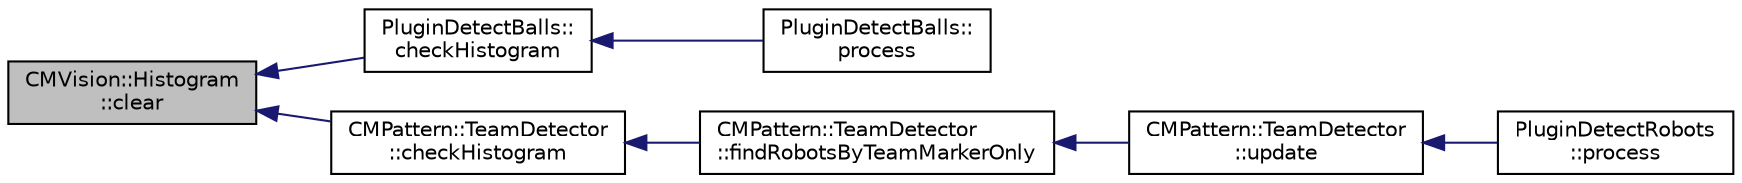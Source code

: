 digraph "CMVision::Histogram::clear"
{
 // INTERACTIVE_SVG=YES
  edge [fontname="Helvetica",fontsize="10",labelfontname="Helvetica",labelfontsize="10"];
  node [fontname="Helvetica",fontsize="10",shape=record];
  rankdir="LR";
  Node1 [label="CMVision::Histogram\l::clear",height=0.2,width=0.4,color="black", fillcolor="grey75", style="filled", fontcolor="black"];
  Node1 -> Node2 [dir="back",color="midnightblue",fontsize="10",style="solid",fontname="Helvetica"];
  Node2 [label="PluginDetectBalls::\lcheckHistogram",height=0.2,width=0.4,color="black", fillcolor="white", style="filled",URL="$da/d5c/class_plugin_detect_balls.html#a431157dbd9e331cc67ca06d96500b99d"];
  Node2 -> Node3 [dir="back",color="midnightblue",fontsize="10",style="solid",fontname="Helvetica"];
  Node3 [label="PluginDetectBalls::\lprocess",height=0.2,width=0.4,color="black", fillcolor="white", style="filled",URL="$da/d5c/class_plugin_detect_balls.html#aedc36534989a26c68205855352f3e1d4"];
  Node1 -> Node4 [dir="back",color="midnightblue",fontsize="10",style="solid",fontname="Helvetica"];
  Node4 [label="CMPattern::TeamDetector\l::checkHistogram",height=0.2,width=0.4,color="black", fillcolor="white", style="filled",URL="$d2/dbb/class_c_m_pattern_1_1_team_detector.html#a97dd5482cbae7db4833f7155bb66b12a"];
  Node4 -> Node5 [dir="back",color="midnightblue",fontsize="10",style="solid",fontname="Helvetica"];
  Node5 [label="CMPattern::TeamDetector\l::findRobotsByTeamMarkerOnly",height=0.2,width=0.4,color="black", fillcolor="white", style="filled",URL="$d2/dbb/class_c_m_pattern_1_1_team_detector.html#a6b7f0f921dc9bafbee97d052e0377f5e"];
  Node5 -> Node6 [dir="back",color="midnightblue",fontsize="10",style="solid",fontname="Helvetica"];
  Node6 [label="CMPattern::TeamDetector\l::update",height=0.2,width=0.4,color="black", fillcolor="white", style="filled",URL="$d2/dbb/class_c_m_pattern_1_1_team_detector.html#a37658e3a0620aa89360f0e5ffb1b8259"];
  Node6 -> Node7 [dir="back",color="midnightblue",fontsize="10",style="solid",fontname="Helvetica"];
  Node7 [label="PluginDetectRobots\l::process",height=0.2,width=0.4,color="black", fillcolor="white", style="filled",URL="$de/d27/class_plugin_detect_robots.html#adcea998497d6d8c3de23ec75f993d3dc"];
}
